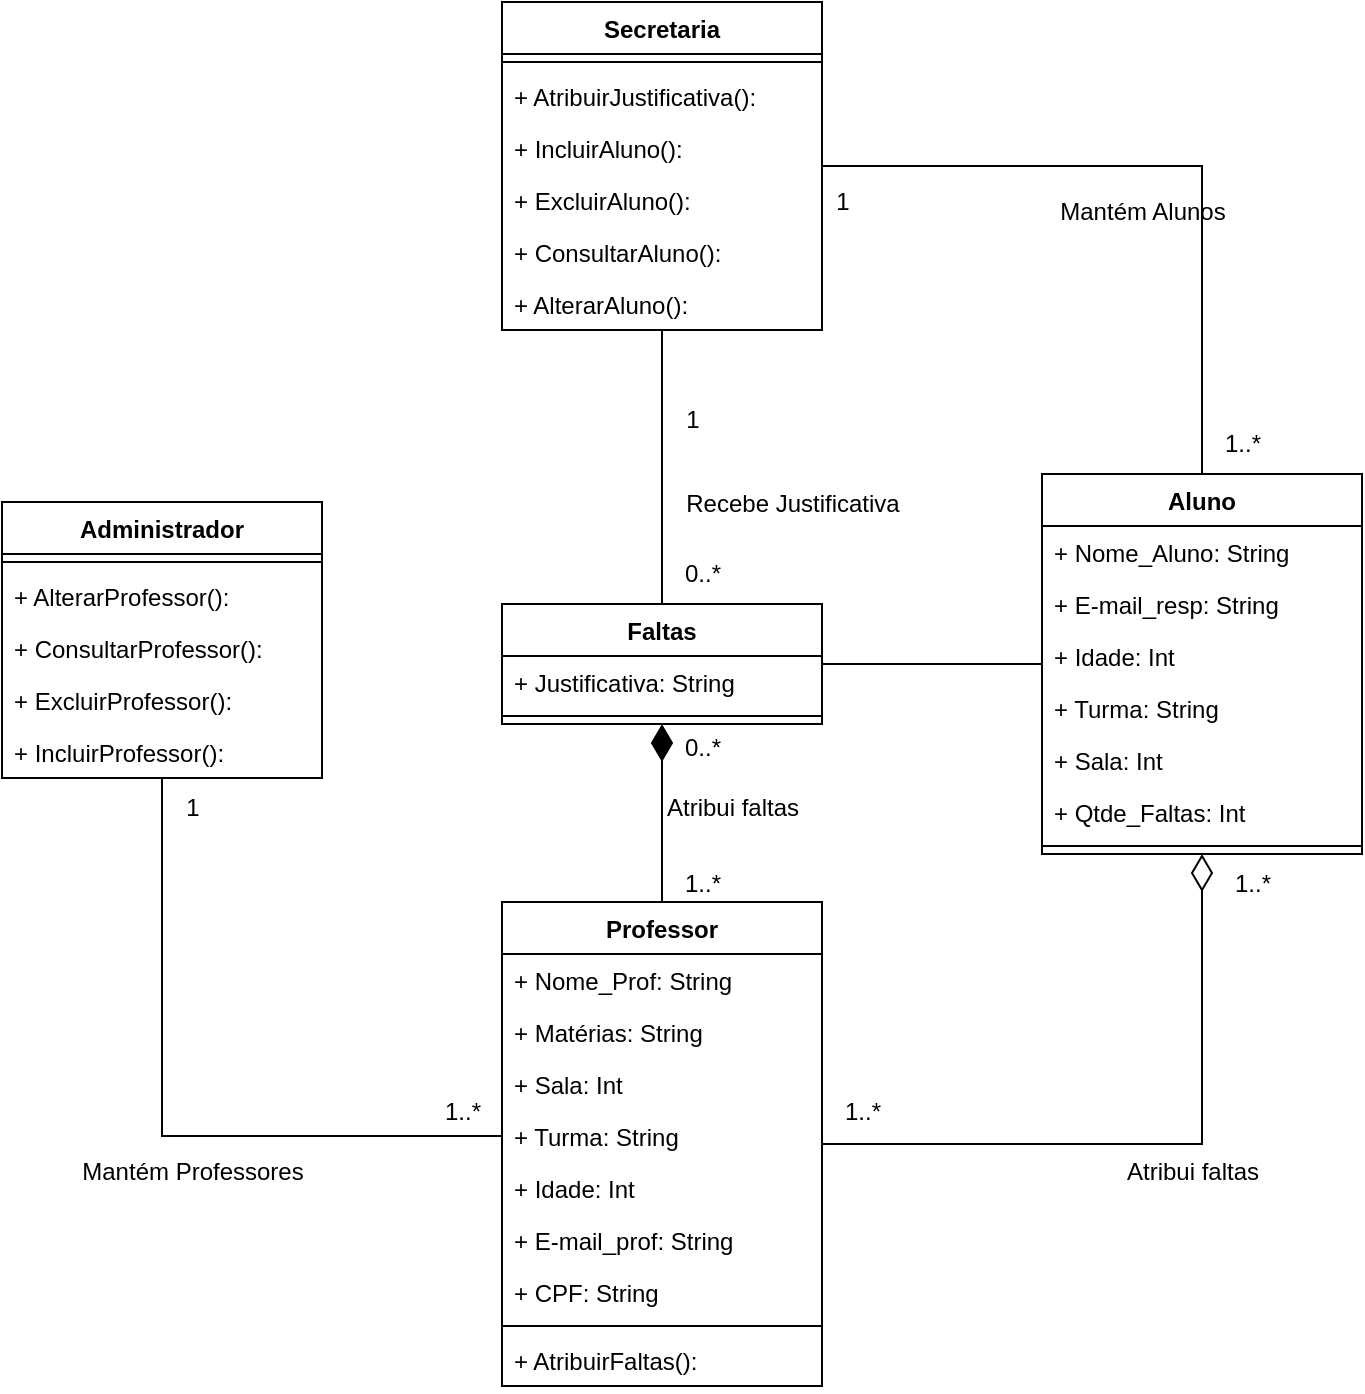 <mxfile version="20.8.23" type="device"><diagram name="Página-1" id="Fzpzkc-LD7EPPYFb7CYZ"><mxGraphModel dx="1272" dy="693" grid="1" gridSize="10" guides="1" tooltips="1" connect="1" arrows="1" fold="1" page="1" pageScale="1" pageWidth="827" pageHeight="1169" math="0" shadow="0"><root><mxCell id="0"/><mxCell id="1" parent="0"/><mxCell id="PcHsgIck4YdcbSsoFk5t-38" style="edgeStyle=orthogonalEdgeStyle;rounded=0;orthogonalLoop=1;jettySize=auto;html=1;entryX=0.5;entryY=1;entryDx=0;entryDy=0;endArrow=diamondThin;endFill=0;endSize=16;" parent="1" source="PcHsgIck4YdcbSsoFk5t-1" target="PcHsgIck4YdcbSsoFk5t-5" edge="1"><mxGeometry relative="1" as="geometry"/></mxCell><mxCell id="PcHsgIck4YdcbSsoFk5t-45" style="edgeStyle=orthogonalEdgeStyle;rounded=0;orthogonalLoop=1;jettySize=auto;html=1;endArrow=diamondThin;endFill=1;endSize=16;" parent="1" source="PcHsgIck4YdcbSsoFk5t-1" target="PcHsgIck4YdcbSsoFk5t-40" edge="1"><mxGeometry relative="1" as="geometry"/></mxCell><mxCell id="PcHsgIck4YdcbSsoFk5t-1" value="Professor" style="swimlane;fontStyle=1;align=center;verticalAlign=top;childLayout=stackLayout;horizontal=1;startSize=26;horizontalStack=0;resizeParent=1;resizeParentMax=0;resizeLast=0;collapsible=1;marginBottom=0;" parent="1" vertex="1"><mxGeometry x="310" y="540" width="160" height="242" as="geometry"/></mxCell><mxCell id="PcHsgIck4YdcbSsoFk5t-22" value="+ Nome_Prof: String" style="text;strokeColor=none;fillColor=none;align=left;verticalAlign=top;spacingLeft=4;spacingRight=4;overflow=hidden;rotatable=0;points=[[0,0.5],[1,0.5]];portConstraint=eastwest;" parent="PcHsgIck4YdcbSsoFk5t-1" vertex="1"><mxGeometry y="26" width="160" height="26" as="geometry"/></mxCell><mxCell id="PcHsgIck4YdcbSsoFk5t-27" value="+ Matérias: String" style="text;strokeColor=none;fillColor=none;align=left;verticalAlign=top;spacingLeft=4;spacingRight=4;overflow=hidden;rotatable=0;points=[[0,0.5],[1,0.5]];portConstraint=eastwest;" parent="PcHsgIck4YdcbSsoFk5t-1" vertex="1"><mxGeometry y="52" width="160" height="26" as="geometry"/></mxCell><mxCell id="PcHsgIck4YdcbSsoFk5t-26" value="+ Sala: Int" style="text;strokeColor=none;fillColor=none;align=left;verticalAlign=top;spacingLeft=4;spacingRight=4;overflow=hidden;rotatable=0;points=[[0,0.5],[1,0.5]];portConstraint=eastwest;" parent="PcHsgIck4YdcbSsoFk5t-1" vertex="1"><mxGeometry y="78" width="160" height="26" as="geometry"/></mxCell><mxCell id="PcHsgIck4YdcbSsoFk5t-25" value="+ Turma: String" style="text;strokeColor=none;fillColor=none;align=left;verticalAlign=top;spacingLeft=4;spacingRight=4;overflow=hidden;rotatable=0;points=[[0,0.5],[1,0.5]];portConstraint=eastwest;" parent="PcHsgIck4YdcbSsoFk5t-1" vertex="1"><mxGeometry y="104" width="160" height="26" as="geometry"/></mxCell><mxCell id="PcHsgIck4YdcbSsoFk5t-24" value="+ Idade: Int" style="text;strokeColor=none;fillColor=none;align=left;verticalAlign=top;spacingLeft=4;spacingRight=4;overflow=hidden;rotatable=0;points=[[0,0.5],[1,0.5]];portConstraint=eastwest;" parent="PcHsgIck4YdcbSsoFk5t-1" vertex="1"><mxGeometry y="130" width="160" height="26" as="geometry"/></mxCell><mxCell id="PcHsgIck4YdcbSsoFk5t-23" value="+ E-mail_prof: String" style="text;strokeColor=none;fillColor=none;align=left;verticalAlign=top;spacingLeft=4;spacingRight=4;overflow=hidden;rotatable=0;points=[[0,0.5],[1,0.5]];portConstraint=eastwest;" parent="PcHsgIck4YdcbSsoFk5t-1" vertex="1"><mxGeometry y="156" width="160" height="26" as="geometry"/></mxCell><mxCell id="PcHsgIck4YdcbSsoFk5t-28" value="+ CPF: String" style="text;strokeColor=none;fillColor=none;align=left;verticalAlign=top;spacingLeft=4;spacingRight=4;overflow=hidden;rotatable=0;points=[[0,0.5],[1,0.5]];portConstraint=eastwest;" parent="PcHsgIck4YdcbSsoFk5t-1" vertex="1"><mxGeometry y="182" width="160" height="26" as="geometry"/></mxCell><mxCell id="PcHsgIck4YdcbSsoFk5t-3" value="" style="line;strokeWidth=1;fillColor=none;align=left;verticalAlign=middle;spacingTop=-1;spacingLeft=3;spacingRight=3;rotatable=0;labelPosition=right;points=[];portConstraint=eastwest;strokeColor=inherit;" parent="PcHsgIck4YdcbSsoFk5t-1" vertex="1"><mxGeometry y="208" width="160" height="8" as="geometry"/></mxCell><mxCell id="PcHsgIck4YdcbSsoFk5t-4" value="+ AtribuirFaltas(): " style="text;strokeColor=none;fillColor=none;align=left;verticalAlign=top;spacingLeft=4;spacingRight=4;overflow=hidden;rotatable=0;points=[[0,0.5],[1,0.5]];portConstraint=eastwest;" parent="PcHsgIck4YdcbSsoFk5t-1" vertex="1"><mxGeometry y="216" width="160" height="26" as="geometry"/></mxCell><mxCell id="PcHsgIck4YdcbSsoFk5t-5" value="Aluno" style="swimlane;fontStyle=1;align=center;verticalAlign=top;childLayout=stackLayout;horizontal=1;startSize=26;horizontalStack=0;resizeParent=1;resizeParentMax=0;resizeLast=0;collapsible=1;marginBottom=0;" parent="1" vertex="1"><mxGeometry x="580" y="326" width="160" height="190" as="geometry"/></mxCell><mxCell id="PcHsgIck4YdcbSsoFk5t-6" value="+ Nome_Aluno: String" style="text;strokeColor=none;fillColor=none;align=left;verticalAlign=top;spacingLeft=4;spacingRight=4;overflow=hidden;rotatable=0;points=[[0,0.5],[1,0.5]];portConstraint=eastwest;" parent="PcHsgIck4YdcbSsoFk5t-5" vertex="1"><mxGeometry y="26" width="160" height="26" as="geometry"/></mxCell><mxCell id="PcHsgIck4YdcbSsoFk5t-17" value="+ E-mail_resp: String" style="text;strokeColor=none;fillColor=none;align=left;verticalAlign=top;spacingLeft=4;spacingRight=4;overflow=hidden;rotatable=0;points=[[0,0.5],[1,0.5]];portConstraint=eastwest;" parent="PcHsgIck4YdcbSsoFk5t-5" vertex="1"><mxGeometry y="52" width="160" height="26" as="geometry"/></mxCell><mxCell id="PcHsgIck4YdcbSsoFk5t-18" value="+ Idade: Int" style="text;strokeColor=none;fillColor=none;align=left;verticalAlign=top;spacingLeft=4;spacingRight=4;overflow=hidden;rotatable=0;points=[[0,0.5],[1,0.5]];portConstraint=eastwest;" parent="PcHsgIck4YdcbSsoFk5t-5" vertex="1"><mxGeometry y="78" width="160" height="26" as="geometry"/></mxCell><mxCell id="PcHsgIck4YdcbSsoFk5t-19" value="+ Turma: String" style="text;strokeColor=none;fillColor=none;align=left;verticalAlign=top;spacingLeft=4;spacingRight=4;overflow=hidden;rotatable=0;points=[[0,0.5],[1,0.5]];portConstraint=eastwest;" parent="PcHsgIck4YdcbSsoFk5t-5" vertex="1"><mxGeometry y="104" width="160" height="26" as="geometry"/></mxCell><mxCell id="PcHsgIck4YdcbSsoFk5t-20" value="+ Sala: Int" style="text;strokeColor=none;fillColor=none;align=left;verticalAlign=top;spacingLeft=4;spacingRight=4;overflow=hidden;rotatable=0;points=[[0,0.5],[1,0.5]];portConstraint=eastwest;" parent="PcHsgIck4YdcbSsoFk5t-5" vertex="1"><mxGeometry y="130" width="160" height="26" as="geometry"/></mxCell><mxCell id="PcHsgIck4YdcbSsoFk5t-44" value="+ Qtde_Faltas: Int" style="text;strokeColor=none;fillColor=none;align=left;verticalAlign=top;spacingLeft=4;spacingRight=4;overflow=hidden;rotatable=0;points=[[0,0.5],[1,0.5]];portConstraint=eastwest;" parent="PcHsgIck4YdcbSsoFk5t-5" vertex="1"><mxGeometry y="156" width="160" height="26" as="geometry"/></mxCell><mxCell id="PcHsgIck4YdcbSsoFk5t-7" value="" style="line;strokeWidth=1;fillColor=none;align=left;verticalAlign=middle;spacingTop=-1;spacingLeft=3;spacingRight=3;rotatable=0;labelPosition=right;points=[];portConstraint=eastwest;strokeColor=inherit;" parent="PcHsgIck4YdcbSsoFk5t-5" vertex="1"><mxGeometry y="182" width="160" height="8" as="geometry"/></mxCell><mxCell id="PcHsgIck4YdcbSsoFk5t-37" style="edgeStyle=orthogonalEdgeStyle;rounded=0;orthogonalLoop=1;jettySize=auto;html=1;entryX=0.5;entryY=0;entryDx=0;entryDy=0;endArrow=none;endFill=0;" parent="1" source="PcHsgIck4YdcbSsoFk5t-9" target="PcHsgIck4YdcbSsoFk5t-5" edge="1"><mxGeometry relative="1" as="geometry"/></mxCell><mxCell id="PcHsgIck4YdcbSsoFk5t-9" value="Secretaria" style="swimlane;fontStyle=1;align=center;verticalAlign=top;childLayout=stackLayout;horizontal=1;startSize=26;horizontalStack=0;resizeParent=1;resizeParentMax=0;resizeLast=0;collapsible=1;marginBottom=0;" parent="1" vertex="1"><mxGeometry x="310" y="90" width="160" height="164" as="geometry"/></mxCell><mxCell id="PcHsgIck4YdcbSsoFk5t-11" value="" style="line;strokeWidth=1;fillColor=none;align=left;verticalAlign=middle;spacingTop=-1;spacingLeft=3;spacingRight=3;rotatable=0;labelPosition=right;points=[];portConstraint=eastwest;strokeColor=inherit;" parent="PcHsgIck4YdcbSsoFk5t-9" vertex="1"><mxGeometry y="26" width="160" height="8" as="geometry"/></mxCell><mxCell id="PcHsgIck4YdcbSsoFk5t-36" value="+ AtribuirJustificativa(): " style="text;strokeColor=none;fillColor=none;align=left;verticalAlign=top;spacingLeft=4;spacingRight=4;overflow=hidden;rotatable=0;points=[[0,0.5],[1,0.5]];portConstraint=eastwest;" parent="PcHsgIck4YdcbSsoFk5t-9" vertex="1"><mxGeometry y="34" width="160" height="26" as="geometry"/></mxCell><mxCell id="PcHsgIck4YdcbSsoFk5t-12" value="+ IncluirAluno(): " style="text;strokeColor=none;fillColor=none;align=left;verticalAlign=top;spacingLeft=4;spacingRight=4;overflow=hidden;rotatable=0;points=[[0,0.5],[1,0.5]];portConstraint=eastwest;" parent="PcHsgIck4YdcbSsoFk5t-9" vertex="1"><mxGeometry y="60" width="160" height="26" as="geometry"/></mxCell><mxCell id="PcHsgIck4YdcbSsoFk5t-29" value="+ ExcluirAluno(): " style="text;strokeColor=none;fillColor=none;align=left;verticalAlign=top;spacingLeft=4;spacingRight=4;overflow=hidden;rotatable=0;points=[[0,0.5],[1,0.5]];portConstraint=eastwest;" parent="PcHsgIck4YdcbSsoFk5t-9" vertex="1"><mxGeometry y="86" width="160" height="26" as="geometry"/></mxCell><mxCell id="PcHsgIck4YdcbSsoFk5t-30" value="+ ConsultarAluno(): " style="text;strokeColor=none;fillColor=none;align=left;verticalAlign=top;spacingLeft=4;spacingRight=4;overflow=hidden;rotatable=0;points=[[0,0.5],[1,0.5]];portConstraint=eastwest;" parent="PcHsgIck4YdcbSsoFk5t-9" vertex="1"><mxGeometry y="112" width="160" height="26" as="geometry"/></mxCell><mxCell id="PcHsgIck4YdcbSsoFk5t-31" value="+ AlterarAluno(): " style="text;strokeColor=none;fillColor=none;align=left;verticalAlign=top;spacingLeft=4;spacingRight=4;overflow=hidden;rotatable=0;points=[[0,0.5],[1,0.5]];portConstraint=eastwest;" parent="PcHsgIck4YdcbSsoFk5t-9" vertex="1"><mxGeometry y="138" width="160" height="26" as="geometry"/></mxCell><mxCell id="PcHsgIck4YdcbSsoFk5t-39" style="edgeStyle=orthogonalEdgeStyle;rounded=0;orthogonalLoop=1;jettySize=auto;html=1;entryX=0;entryY=0.5;entryDx=0;entryDy=0;endArrow=none;endFill=0;" parent="1" source="PcHsgIck4YdcbSsoFk5t-13" target="PcHsgIck4YdcbSsoFk5t-25" edge="1"><mxGeometry relative="1" as="geometry"/></mxCell><mxCell id="PcHsgIck4YdcbSsoFk5t-13" value="Administrador" style="swimlane;fontStyle=1;align=center;verticalAlign=top;childLayout=stackLayout;horizontal=1;startSize=26;horizontalStack=0;resizeParent=1;resizeParentMax=0;resizeLast=0;collapsible=1;marginBottom=0;" parent="1" vertex="1"><mxGeometry x="60" y="340" width="160" height="138" as="geometry"/></mxCell><mxCell id="PcHsgIck4YdcbSsoFk5t-15" value="" style="line;strokeWidth=1;fillColor=none;align=left;verticalAlign=middle;spacingTop=-1;spacingLeft=3;spacingRight=3;rotatable=0;labelPosition=right;points=[];portConstraint=eastwest;strokeColor=inherit;" parent="PcHsgIck4YdcbSsoFk5t-13" vertex="1"><mxGeometry y="26" width="160" height="8" as="geometry"/></mxCell><mxCell id="PcHsgIck4YdcbSsoFk5t-35" value="+ AlterarProfessor(): " style="text;strokeColor=none;fillColor=none;align=left;verticalAlign=top;spacingLeft=4;spacingRight=4;overflow=hidden;rotatable=0;points=[[0,0.5],[1,0.5]];portConstraint=eastwest;" parent="PcHsgIck4YdcbSsoFk5t-13" vertex="1"><mxGeometry y="34" width="160" height="26" as="geometry"/></mxCell><mxCell id="PcHsgIck4YdcbSsoFk5t-34" value="+ ConsultarProfessor(): " style="text;strokeColor=none;fillColor=none;align=left;verticalAlign=top;spacingLeft=4;spacingRight=4;overflow=hidden;rotatable=0;points=[[0,0.5],[1,0.5]];portConstraint=eastwest;" parent="PcHsgIck4YdcbSsoFk5t-13" vertex="1"><mxGeometry y="60" width="160" height="26" as="geometry"/></mxCell><mxCell id="PcHsgIck4YdcbSsoFk5t-33" value="+ ExcluirProfessor(): " style="text;strokeColor=none;fillColor=none;align=left;verticalAlign=top;spacingLeft=4;spacingRight=4;overflow=hidden;rotatable=0;points=[[0,0.5],[1,0.5]];portConstraint=eastwest;" parent="PcHsgIck4YdcbSsoFk5t-13" vertex="1"><mxGeometry y="86" width="160" height="26" as="geometry"/></mxCell><mxCell id="PcHsgIck4YdcbSsoFk5t-32" value="+ IncluirProfessor(): " style="text;strokeColor=none;fillColor=none;align=left;verticalAlign=top;spacingLeft=4;spacingRight=4;overflow=hidden;rotatable=0;points=[[0,0.5],[1,0.5]];portConstraint=eastwest;" parent="PcHsgIck4YdcbSsoFk5t-13" vertex="1"><mxGeometry y="112" width="160" height="26" as="geometry"/></mxCell><mxCell id="PcHsgIck4YdcbSsoFk5t-46" style="edgeStyle=orthogonalEdgeStyle;rounded=0;orthogonalLoop=1;jettySize=auto;html=1;endArrow=none;endFill=0;" parent="1" source="PcHsgIck4YdcbSsoFk5t-40" target="PcHsgIck4YdcbSsoFk5t-9" edge="1"><mxGeometry relative="1" as="geometry"/></mxCell><mxCell id="PcHsgIck4YdcbSsoFk5t-47" style="edgeStyle=orthogonalEdgeStyle;rounded=0;orthogonalLoop=1;jettySize=auto;html=1;endArrow=none;endFill=0;" parent="1" source="PcHsgIck4YdcbSsoFk5t-40" target="PcHsgIck4YdcbSsoFk5t-5" edge="1"><mxGeometry relative="1" as="geometry"/></mxCell><mxCell id="PcHsgIck4YdcbSsoFk5t-40" value="Faltas" style="swimlane;fontStyle=1;align=center;verticalAlign=top;childLayout=stackLayout;horizontal=1;startSize=26;horizontalStack=0;resizeParent=1;resizeParentMax=0;resizeLast=0;collapsible=1;marginBottom=0;" parent="1" vertex="1"><mxGeometry x="310" y="391" width="160" height="60" as="geometry"/></mxCell><mxCell id="PcHsgIck4YdcbSsoFk5t-41" value="+ Justificativa: String" style="text;strokeColor=none;fillColor=none;align=left;verticalAlign=top;spacingLeft=4;spacingRight=4;overflow=hidden;rotatable=0;points=[[0,0.5],[1,0.5]];portConstraint=eastwest;" parent="PcHsgIck4YdcbSsoFk5t-40" vertex="1"><mxGeometry y="26" width="160" height="26" as="geometry"/></mxCell><mxCell id="PcHsgIck4YdcbSsoFk5t-42" value="" style="line;strokeWidth=1;fillColor=none;align=left;verticalAlign=middle;spacingTop=-1;spacingLeft=3;spacingRight=3;rotatable=0;labelPosition=right;points=[];portConstraint=eastwest;strokeColor=inherit;" parent="PcHsgIck4YdcbSsoFk5t-40" vertex="1"><mxGeometry y="52" width="160" height="8" as="geometry"/></mxCell><mxCell id="PcHsgIck4YdcbSsoFk5t-48" value="Recebe Justificativa" style="text;html=1;align=center;verticalAlign=middle;resizable=0;points=[];autosize=1;strokeColor=none;fillColor=none;" parent="1" vertex="1"><mxGeometry x="390" y="326" width="130" height="30" as="geometry"/></mxCell><mxCell id="PcHsgIck4YdcbSsoFk5t-49" value="Mantém Alunos" style="text;html=1;align=center;verticalAlign=middle;resizable=0;points=[];autosize=1;strokeColor=none;fillColor=none;" parent="1" vertex="1"><mxGeometry x="575" y="180" width="110" height="30" as="geometry"/></mxCell><mxCell id="PcHsgIck4YdcbSsoFk5t-50" value="Mantém Professores" style="text;html=1;align=center;verticalAlign=middle;resizable=0;points=[];autosize=1;strokeColor=none;fillColor=none;" parent="1" vertex="1"><mxGeometry x="90" y="660" width="130" height="30" as="geometry"/></mxCell><mxCell id="PcHsgIck4YdcbSsoFk5t-51" value="Atribui faltas" style="text;html=1;align=center;verticalAlign=middle;resizable=0;points=[];autosize=1;strokeColor=none;fillColor=none;" parent="1" vertex="1"><mxGeometry x="610" y="660" width="90" height="30" as="geometry"/></mxCell><mxCell id="PcHsgIck4YdcbSsoFk5t-52" value="Atribui faltas" style="text;html=1;align=center;verticalAlign=middle;resizable=0;points=[];autosize=1;strokeColor=none;fillColor=none;" parent="1" vertex="1"><mxGeometry x="380" y="478" width="90" height="30" as="geometry"/></mxCell><mxCell id="PcHsgIck4YdcbSsoFk5t-53" value="1..*" style="text;html=1;align=center;verticalAlign=middle;resizable=0;points=[];autosize=1;strokeColor=none;fillColor=none;" parent="1" vertex="1"><mxGeometry x="665" y="516" width="40" height="30" as="geometry"/></mxCell><mxCell id="PcHsgIck4YdcbSsoFk5t-54" value="1..*" style="text;html=1;align=center;verticalAlign=middle;resizable=0;points=[];autosize=1;strokeColor=none;fillColor=none;" parent="1" vertex="1"><mxGeometry x="660" y="296" width="40" height="30" as="geometry"/></mxCell><mxCell id="PcHsgIck4YdcbSsoFk5t-55" value="1" style="text;html=1;align=center;verticalAlign=middle;resizable=0;points=[];autosize=1;strokeColor=none;fillColor=none;" parent="1" vertex="1"><mxGeometry x="465" y="175" width="30" height="30" as="geometry"/></mxCell><mxCell id="PcHsgIck4YdcbSsoFk5t-56" value="1" style="text;html=1;align=center;verticalAlign=middle;resizable=0;points=[];autosize=1;strokeColor=none;fillColor=none;" parent="1" vertex="1"><mxGeometry x="390" y="284" width="30" height="30" as="geometry"/></mxCell><mxCell id="PcHsgIck4YdcbSsoFk5t-57" value="0..*" style="text;html=1;align=center;verticalAlign=middle;resizable=0;points=[];autosize=1;strokeColor=none;fillColor=none;" parent="1" vertex="1"><mxGeometry x="390" y="361" width="40" height="30" as="geometry"/></mxCell><mxCell id="PcHsgIck4YdcbSsoFk5t-58" value="0..*" style="text;html=1;align=center;verticalAlign=middle;resizable=0;points=[];autosize=1;strokeColor=none;fillColor=none;" parent="1" vertex="1"><mxGeometry x="390" y="448" width="40" height="30" as="geometry"/></mxCell><mxCell id="PcHsgIck4YdcbSsoFk5t-59" value="1..*" style="text;html=1;align=center;verticalAlign=middle;resizable=0;points=[];autosize=1;strokeColor=none;fillColor=none;" parent="1" vertex="1"><mxGeometry x="390" y="516" width="40" height="30" as="geometry"/></mxCell><mxCell id="PcHsgIck4YdcbSsoFk5t-60" value="1" style="text;html=1;align=center;verticalAlign=middle;resizable=0;points=[];autosize=1;strokeColor=none;fillColor=none;" parent="1" vertex="1"><mxGeometry x="140" y="478" width="30" height="30" as="geometry"/></mxCell><mxCell id="PcHsgIck4YdcbSsoFk5t-62" value="1..*" style="text;html=1;align=center;verticalAlign=middle;resizable=0;points=[];autosize=1;strokeColor=none;fillColor=none;" parent="1" vertex="1"><mxGeometry x="270" y="630" width="40" height="30" as="geometry"/></mxCell><mxCell id="PcHsgIck4YdcbSsoFk5t-64" value="1..*" style="text;html=1;align=center;verticalAlign=middle;resizable=0;points=[];autosize=1;strokeColor=none;fillColor=none;" parent="1" vertex="1"><mxGeometry x="470" y="630" width="40" height="30" as="geometry"/></mxCell></root></mxGraphModel></diagram></mxfile>